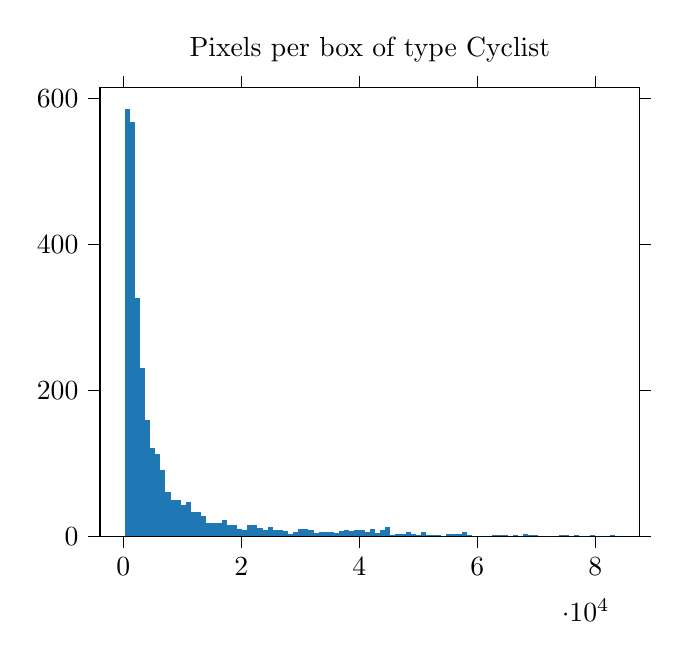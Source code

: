 % This file was created by tikzplotlib v0.8.5.
\begin{tikzpicture}

\definecolor{color0}{rgb}{0.122,0.467,0.706}

\begin{axis}[
tick align=outside,
tick pos=both,
title={Pixels per box of type Cyclist},
x grid style={white!69.02!black},
xmin=-3957.8, xmax=87513.8,
xtick style={color=black},
y grid style={white!69.02!black},
ymin=0, ymax=614.25,
ytick style={color=black}
]
\draw[fill=color0,draw opacity=0] (axis cs:200,0) rectangle (axis cs:1066.208,585);
\draw[fill=color0,draw opacity=0] (axis cs:1066.208,0) rectangle (axis cs:1932.417,567);
\draw[fill=color0,draw opacity=0] (axis cs:1932.417,0) rectangle (axis cs:2798.625,326);
\draw[fill=color0,draw opacity=0] (axis cs:2798.625,0) rectangle (axis cs:3664.833,230);
\draw[fill=color0,draw opacity=0] (axis cs:3664.833,0) rectangle (axis cs:4531.042,159);
\draw[fill=color0,draw opacity=0] (axis cs:4531.042,0) rectangle (axis cs:5397.25,121);
\draw[fill=color0,draw opacity=0] (axis cs:5397.25,0) rectangle (axis cs:6263.458,112);
\draw[fill=color0,draw opacity=0] (axis cs:6263.458,0) rectangle (axis cs:7129.667,91);
\draw[fill=color0,draw opacity=0] (axis cs:7129.667,0) rectangle (axis cs:7995.875,61);
\draw[fill=color0,draw opacity=0] (axis cs:7995.875,0) rectangle (axis cs:8862.083,50);
\draw[fill=color0,draw opacity=0] (axis cs:8862.083,0) rectangle (axis cs:9728.292,50);
\draw[fill=color0,draw opacity=0] (axis cs:9728.292,0) rectangle (axis cs:10594.5,43);
\draw[fill=color0,draw opacity=0] (axis cs:10594.5,0) rectangle (axis cs:11460.708,47);
\draw[fill=color0,draw opacity=0] (axis cs:11460.708,0) rectangle (axis cs:12326.917,33);
\draw[fill=color0,draw opacity=0] (axis cs:12326.917,0) rectangle (axis cs:13193.125,33);
\draw[fill=color0,draw opacity=0] (axis cs:13193.125,0) rectangle (axis cs:14059.333,28);
\draw[fill=color0,draw opacity=0] (axis cs:14059.333,0) rectangle (axis cs:14925.542,18);
\draw[fill=color0,draw opacity=0] (axis cs:14925.542,0) rectangle (axis cs:15791.75,18);
\draw[fill=color0,draw opacity=0] (axis cs:15791.75,0) rectangle (axis cs:16657.958,18);
\draw[fill=color0,draw opacity=0] (axis cs:16657.958,0) rectangle (axis cs:17524.167,22);
\draw[fill=color0,draw opacity=0] (axis cs:17524.167,0) rectangle (axis cs:18390.375,16);
\draw[fill=color0,draw opacity=0] (axis cs:18390.375,0) rectangle (axis cs:19256.583,16);
\draw[fill=color0,draw opacity=0] (axis cs:19256.583,0) rectangle (axis cs:20122.792,10);
\draw[fill=color0,draw opacity=0] (axis cs:20122.792,0) rectangle (axis cs:20989,8);
\draw[fill=color0,draw opacity=0] (axis cs:20989,0) rectangle (axis cs:21855.208,15);
\draw[fill=color0,draw opacity=0] (axis cs:21855.208,0) rectangle (axis cs:22721.417,15);
\draw[fill=color0,draw opacity=0] (axis cs:22721.417,0) rectangle (axis cs:23587.625,11);
\draw[fill=color0,draw opacity=0] (axis cs:23587.625,0) rectangle (axis cs:24453.833,8);
\draw[fill=color0,draw opacity=0] (axis cs:24453.833,0) rectangle (axis cs:25320.042,12);
\draw[fill=color0,draw opacity=0] (axis cs:25320.042,0) rectangle (axis cs:26186.25,8);
\draw[fill=color0,draw opacity=0] (axis cs:26186.25,0) rectangle (axis cs:27052.458,9);
\draw[fill=color0,draw opacity=0] (axis cs:27052.458,0) rectangle (axis cs:27918.667,7);
\draw[fill=color0,draw opacity=0] (axis cs:27918.667,0) rectangle (axis cs:28784.875,3);
\draw[fill=color0,draw opacity=0] (axis cs:28784.875,0) rectangle (axis cs:29651.083,6);
\draw[fill=color0,draw opacity=0] (axis cs:29651.083,0) rectangle (axis cs:30517.292,10);
\draw[fill=color0,draw opacity=0] (axis cs:30517.292,0) rectangle (axis cs:31383.5,10);
\draw[fill=color0,draw opacity=0] (axis cs:31383.5,0) rectangle (axis cs:32249.708,9);
\draw[fill=color0,draw opacity=0] (axis cs:32249.708,0) rectangle (axis cs:33115.917,5);
\draw[fill=color0,draw opacity=0] (axis cs:33115.917,0) rectangle (axis cs:33982.125,6);
\draw[fill=color0,draw opacity=0] (axis cs:33982.125,0) rectangle (axis cs:34848.333,6);
\draw[fill=color0,draw opacity=0] (axis cs:34848.333,0) rectangle (axis cs:35714.542,6);
\draw[fill=color0,draw opacity=0] (axis cs:35714.542,0) rectangle (axis cs:36580.75,4);
\draw[fill=color0,draw opacity=0] (axis cs:36580.75,0) rectangle (axis cs:37446.958,7);
\draw[fill=color0,draw opacity=0] (axis cs:37446.958,0) rectangle (axis cs:38313.167,9);
\draw[fill=color0,draw opacity=0] (axis cs:38313.167,0) rectangle (axis cs:39179.375,7);
\draw[fill=color0,draw opacity=0] (axis cs:39179.375,0) rectangle (axis cs:40045.583,8);
\draw[fill=color0,draw opacity=0] (axis cs:40045.583,0) rectangle (axis cs:40911.792,9);
\draw[fill=color0,draw opacity=0] (axis cs:40911.792,0) rectangle (axis cs:41778,6);
\draw[fill=color0,draw opacity=0] (axis cs:41778,0) rectangle (axis cs:42644.208,10);
\draw[fill=color0,draw opacity=0] (axis cs:42644.208,0) rectangle (axis cs:43510.417,5);
\draw[fill=color0,draw opacity=0] (axis cs:43510.417,0) rectangle (axis cs:44376.625,9);
\draw[fill=color0,draw opacity=0] (axis cs:44376.625,0) rectangle (axis cs:45242.833,13);
\draw[fill=color0,draw opacity=0] (axis cs:45242.833,0) rectangle (axis cs:46109.042,2);
\draw[fill=color0,draw opacity=0] (axis cs:46109.042,0) rectangle (axis cs:46975.25,3);
\draw[fill=color0,draw opacity=0] (axis cs:46975.25,0) rectangle (axis cs:47841.458,3);
\draw[fill=color0,draw opacity=0] (axis cs:47841.458,0) rectangle (axis cs:48707.667,6);
\draw[fill=color0,draw opacity=0] (axis cs:48707.667,0) rectangle (axis cs:49573.875,3);
\draw[fill=color0,draw opacity=0] (axis cs:49573.875,0) rectangle (axis cs:50440.083,2);
\draw[fill=color0,draw opacity=0] (axis cs:50440.083,0) rectangle (axis cs:51306.292,6);
\draw[fill=color0,draw opacity=0] (axis cs:51306.292,0) rectangle (axis cs:52172.5,2);
\draw[fill=color0,draw opacity=0] (axis cs:52172.5,0) rectangle (axis cs:53038.708,2);
\draw[fill=color0,draw opacity=0] (axis cs:53038.708,0) rectangle (axis cs:53904.917,2);
\draw[fill=color0,draw opacity=0] (axis cs:53904.917,0) rectangle (axis cs:54771.125,0);
\draw[fill=color0,draw opacity=0] (axis cs:54771.125,0) rectangle (axis cs:55637.333,3);
\draw[fill=color0,draw opacity=0] (axis cs:55637.333,0) rectangle (axis cs:56503.542,3);
\draw[fill=color0,draw opacity=0] (axis cs:56503.542,0) rectangle (axis cs:57369.75,3);
\draw[fill=color0,draw opacity=0] (axis cs:57369.75,0) rectangle (axis cs:58235.958,6);
\draw[fill=color0,draw opacity=0] (axis cs:58235.958,0) rectangle (axis cs:59102.167,2);
\draw[fill=color0,draw opacity=0] (axis cs:59102.167,0) rectangle (axis cs:59968.375,0);
\draw[fill=color0,draw opacity=0] (axis cs:59968.375,0) rectangle (axis cs:60834.583,0);
\draw[fill=color0,draw opacity=0] (axis cs:60834.583,0) rectangle (axis cs:61700.792,0);
\draw[fill=color0,draw opacity=0] (axis cs:61700.792,0) rectangle (axis cs:62567,0);
\draw[fill=color0,draw opacity=0] (axis cs:62567,0) rectangle (axis cs:63433.208,1);
\draw[fill=color0,draw opacity=0] (axis cs:63433.208,0) rectangle (axis cs:64299.417,1);
\draw[fill=color0,draw opacity=0] (axis cs:64299.417,0) rectangle (axis cs:65165.625,2);
\draw[fill=color0,draw opacity=0] (axis cs:65165.625,0) rectangle (axis cs:66031.833,0);
\draw[fill=color0,draw opacity=0] (axis cs:66031.833,0) rectangle (axis cs:66898.042,1);
\draw[fill=color0,draw opacity=0] (axis cs:66898.042,0) rectangle (axis cs:67764.25,0);
\draw[fill=color0,draw opacity=0] (axis cs:67764.25,0) rectangle (axis cs:68630.458,3);
\draw[fill=color0,draw opacity=0] (axis cs:68630.458,0) rectangle (axis cs:69496.667,1);
\draw[fill=color0,draw opacity=0] (axis cs:69496.667,0) rectangle (axis cs:70362.875,1);
\draw[fill=color0,draw opacity=0] (axis cs:70362.875,0) rectangle (axis cs:71229.083,0);
\draw[fill=color0,draw opacity=0] (axis cs:71229.083,0) rectangle (axis cs:72095.292,0);
\draw[fill=color0,draw opacity=0] (axis cs:72095.292,0) rectangle (axis cs:72961.5,0);
\draw[fill=color0,draw opacity=0] (axis cs:72961.5,0) rectangle (axis cs:73827.708,0);
\draw[fill=color0,draw opacity=0] (axis cs:73827.708,0) rectangle (axis cs:74693.917,1);
\draw[fill=color0,draw opacity=0] (axis cs:74693.917,0) rectangle (axis cs:75560.125,1);
\draw[fill=color0,draw opacity=0] (axis cs:75560.125,0) rectangle (axis cs:76426.333,0);
\draw[fill=color0,draw opacity=0] (axis cs:76426.333,0) rectangle (axis cs:77292.542,1);
\draw[fill=color0,draw opacity=0] (axis cs:77292.542,0) rectangle (axis cs:78158.75,0);
\draw[fill=color0,draw opacity=0] (axis cs:78158.75,0) rectangle (axis cs:79024.958,0);
\draw[fill=color0,draw opacity=0] (axis cs:79024.958,0) rectangle (axis cs:79891.167,2);
\draw[fill=color0,draw opacity=0] (axis cs:79891.167,0) rectangle (axis cs:80757.375,0);
\draw[fill=color0,draw opacity=0] (axis cs:80757.375,0) rectangle (axis cs:81623.583,0);
\draw[fill=color0,draw opacity=0] (axis cs:81623.583,0) rectangle (axis cs:82489.792,0);
\draw[fill=color0,draw opacity=0] (axis cs:82489.792,0) rectangle (axis cs:83356,2);
\end{axis}

\end{tikzpicture}
